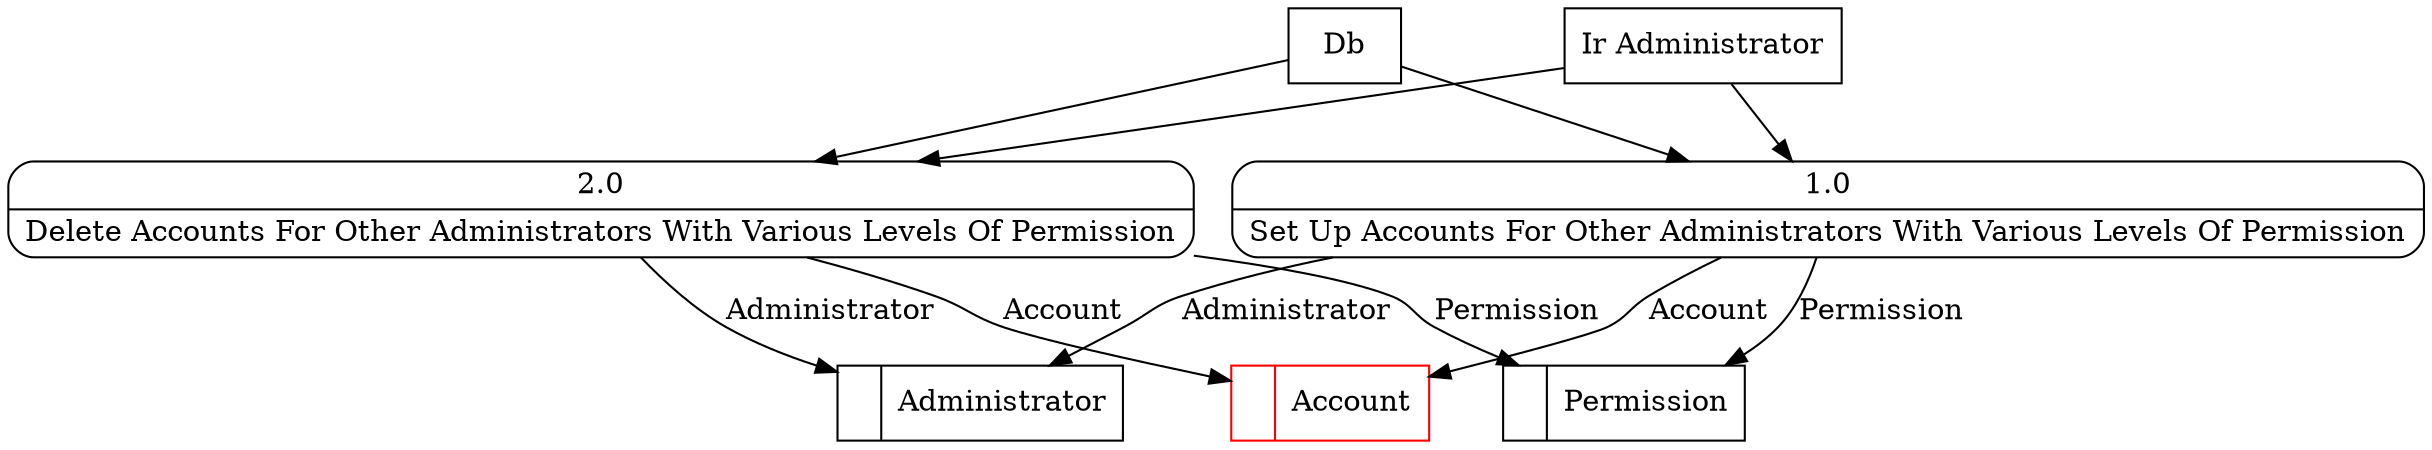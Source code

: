 digraph dfd2{ 
node[shape=record]
200 [label="<f0>  |<f1> Administrator " ];
201 [label="<f0>  |<f1> Permission " ];
202 [label="<f0>  |<f1> Account " color=red];
203 [label="Db" shape=box];
204 [label="Ir Administrator" shape=box];
205 [label="{<f0> 1.0|<f1> Set Up Accounts For Other Administrators With Various Levels Of Permission }" shape=Mrecord];
206 [label="{<f0> 2.0|<f1> Delete Accounts For Other Administrators With Various Levels Of Permission }" shape=Mrecord];
203 -> 205
203 -> 206
204 -> 205
204 -> 206
205 -> 202 [label="Account"]
205 -> 200 [label="Administrator"]
205 -> 201 [label="Permission"]
206 -> 200 [label="Administrator"]
206 -> 201 [label="Permission"]
206 -> 202 [label="Account"]
}